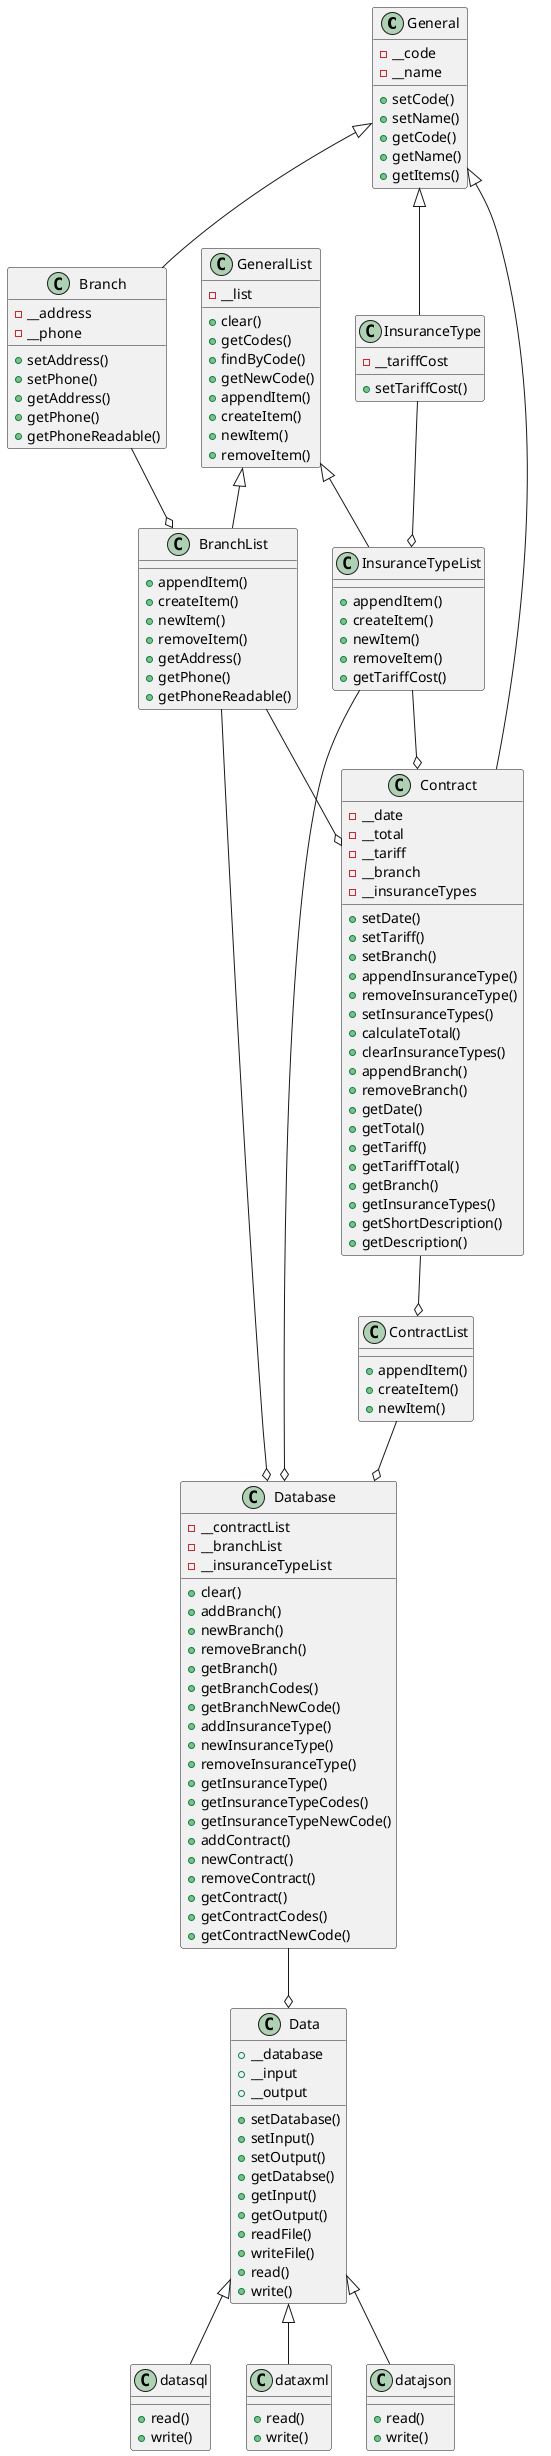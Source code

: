 @startuml InsuranceCompany

class General{
  - __code
  - __name
  + setCode()
  + setName()
  + getCode()
  + getName()
  + getItems()
}

class Branch{
  - __address
  - __phone
  + setAddress()
  + setPhone()
  + getAddress()
  + getPhone()
  + getPhoneReadable()
}

class InsuranceType{
  - __tariffCost
  + setTariffCost()
}

class GeneralList{
  - __list
  + clear()
  + getCodes()
  + findByCode()
  + getNewCode()
  + appendItem()
  + createItem()
  + newItem()
  + removeItem()
}

class BranchList{
  + appendItem()
  + createItem()
  + newItem()
  + removeItem()
  + getAddress()
  + getPhone()
  + getPhoneReadable()
}

class InsuranceTypeList{
  + appendItem()
  + createItem()
  + newItem()
  + removeItem()
  + getTariffCost()
}

class Contract{
  - __date
  - __total
  - __tariff
  - __branch
  - __insuranceTypes
  + setDate()
  + setTariff()
  + setBranch()
  + appendInsuranceType()
  + removeInsuranceType()
  + setInsuranceTypes()
  + calculateTotal()
  + clearInsuranceTypes()
  + appendBranch()
  + removeBranch()
  + getDate()
  + getTotal()
  + getTariff()
  + getTariffTotal()
  + getBranch()
  + getInsuranceTypes()
  + getShortDescription()
  + getDescription()
}

class ContractList{
    + appendItem()
    + createItem()
    + newItem()
}

class Database{
    - __contractList
    - __branchList
    - __insuranceTypeList
    + clear()
    + addBranch()
    + newBranch()
    + removeBranch()
    + getBranch()
    + getBranchCodes()
    + getBranchNewCode()
    + addInsuranceType()
    + newInsuranceType()
    + removeInsuranceType()
    + getInsuranceType()
    + getInsuranceTypeCodes()
    + getInsuranceTypeNewCode()
    + addContract()
    + newContract()
    + removeContract()
    + getContract()
    + getContractCodes()
    + getContractNewCode()
}

class Data{
    + __database
    + __input
    + __output
    + setDatabase()
    + setInput()
    + setOutput()
    + getDatabse()
    + getInput()
    + getOutput()
    + readFile()
    + writeFile()
    + read()
    + write()
}

class datasql{
  + read()
  + write()
}

class dataxml{
  + read()
  + write()
}

class datajson{
  + read()
  + write()
}


General <|-- Branch
General <|-- Contract
General <|-- InsuranceType
GeneralList <|-- BranchList
Branch --o BranchList
BranchList --o Contract
GeneralList <|-- InsuranceTypeList
InsuranceType --o InsuranceTypeList
InsuranceTypeList --o Contract

Contract --o ContractList
ContractList --o Database
BranchList --o Database
InsuranceTypeList --o Database
Database --o Data
Data <|-- datasql
Data <|-- dataxml
Data <|-- datajson

@enduml